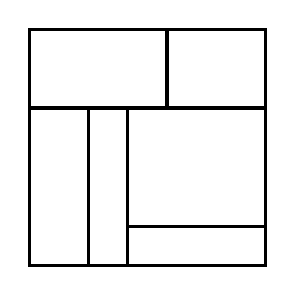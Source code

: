 \begin{tikzpicture}[very thick, scale=.5]
    \draw (0,4) rectangle (7/2,6);
    \draw (7/2,4) rectangle (6,6);
    \draw (0,0) rectangle (3/2,4);
    \draw (3/2,0) rectangle (5/2,4);
    \draw (5/2,1) rectangle (6,4);
    \draw (5/2,0) rectangle (6,1);
\end{tikzpicture}
